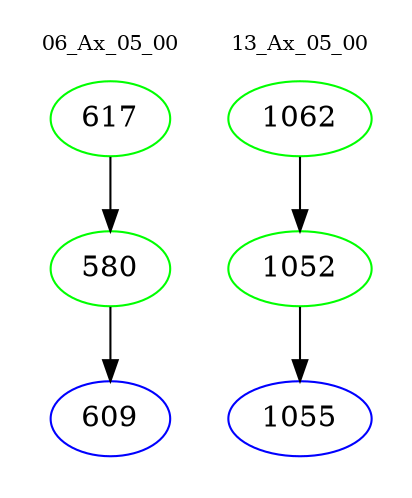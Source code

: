 digraph{
subgraph cluster_0 {
color = white
label = "06_Ax_05_00";
fontsize=10;
T0_617 [label="617", color="green"]
T0_617 -> T0_580 [color="black"]
T0_580 [label="580", color="green"]
T0_580 -> T0_609 [color="black"]
T0_609 [label="609", color="blue"]
}
subgraph cluster_1 {
color = white
label = "13_Ax_05_00";
fontsize=10;
T1_1062 [label="1062", color="green"]
T1_1062 -> T1_1052 [color="black"]
T1_1052 [label="1052", color="green"]
T1_1052 -> T1_1055 [color="black"]
T1_1055 [label="1055", color="blue"]
}
}
